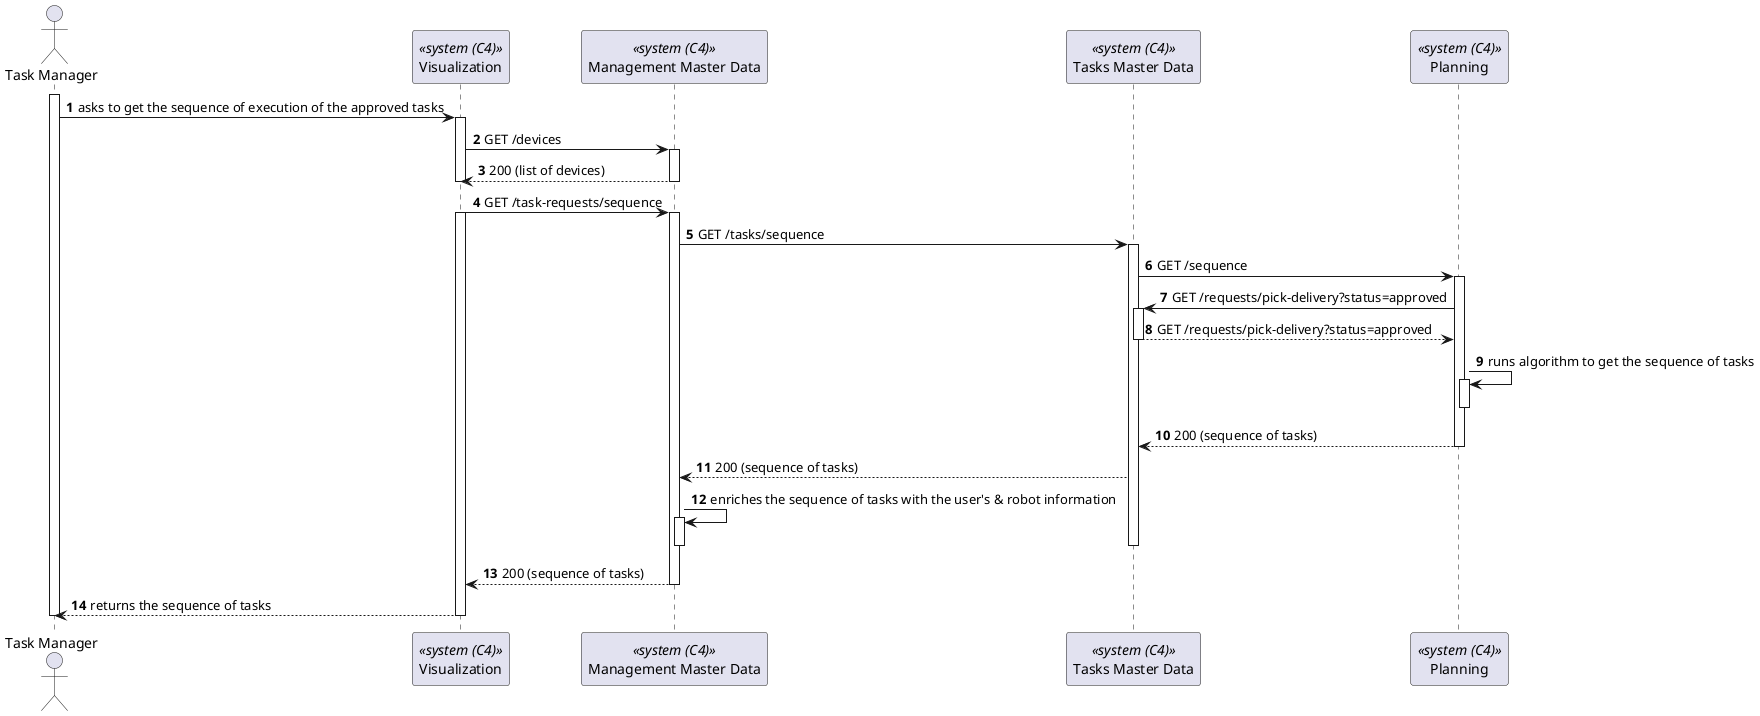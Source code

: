 @startuml process-view
autonumber
actor TM as "Task Manager"
participant UI as "Visualization" <<system (C4)>>
participant MMD as "Management Master Data" <<system (C4)>>
participant TMD as "Tasks Master Data" <<system (C4)>>
participant P as "Planning" <<system (C4)>>

activate TM

TM -> UI : asks to get the sequence of execution of the approved tasks
activate UI

UI -> MMD : GET /devices
activate MMD
MMD --> UI : 200 (list of devices)
deactivate MMD
deactivate UI

UI -> MMD : GET /task-requests/sequence
activate UI
activate MMD
MMD -> TMD : GET /tasks/sequence
activate TMD
TMD -> P : GET /sequence
activate P
P -> TMD : GET /requests/pick-delivery?status=approved
activate TMD
TMD --> P : GET /requests/pick-delivery?status=approved
deactivate TMD
P -> P : runs algorithm to get the sequence of tasks
activate P
deactivate P
P --> TMD : 200 (sequence of tasks)
deactivate P
TMD --> MMD : 200 (sequence of tasks)
MMD -> MMD : enriches the sequence of tasks with the user's & robot information
activate MMD
deactivate MMD
deactivate TMD
MMD --> UI : 200 (sequence of tasks)
deactivate MMD

TM <-- UI : returns the sequence of tasks
deactivate UI

deactivate TM

@enduml

